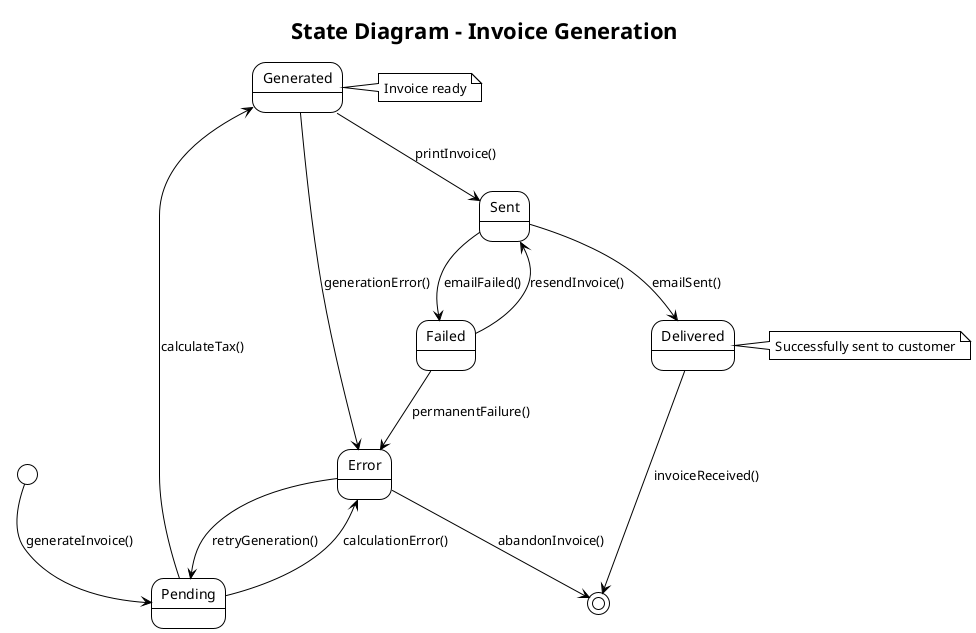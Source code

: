 @startuml
!theme plain
title State Diagram - Invoice Generation

[*] --> Pending : generateInvoice()

Pending --> Generated : calculateTax()
Pending --> Error : calculationError()

Generated --> Sent : printInvoice()
Generated --> Error : generationError()

Sent --> Delivered : emailSent()
Sent --> Failed : emailFailed()

Failed --> Sent : resendInvoice()
Failed --> Error : permanentFailure()

Delivered --> [*] : invoiceReceived()

Error --> Pending : retryGeneration()
Error --> [*] : abandonInvoice()

note right of Generated : Invoice ready
note right of Delivered : Successfully sent to customer

@enduml
